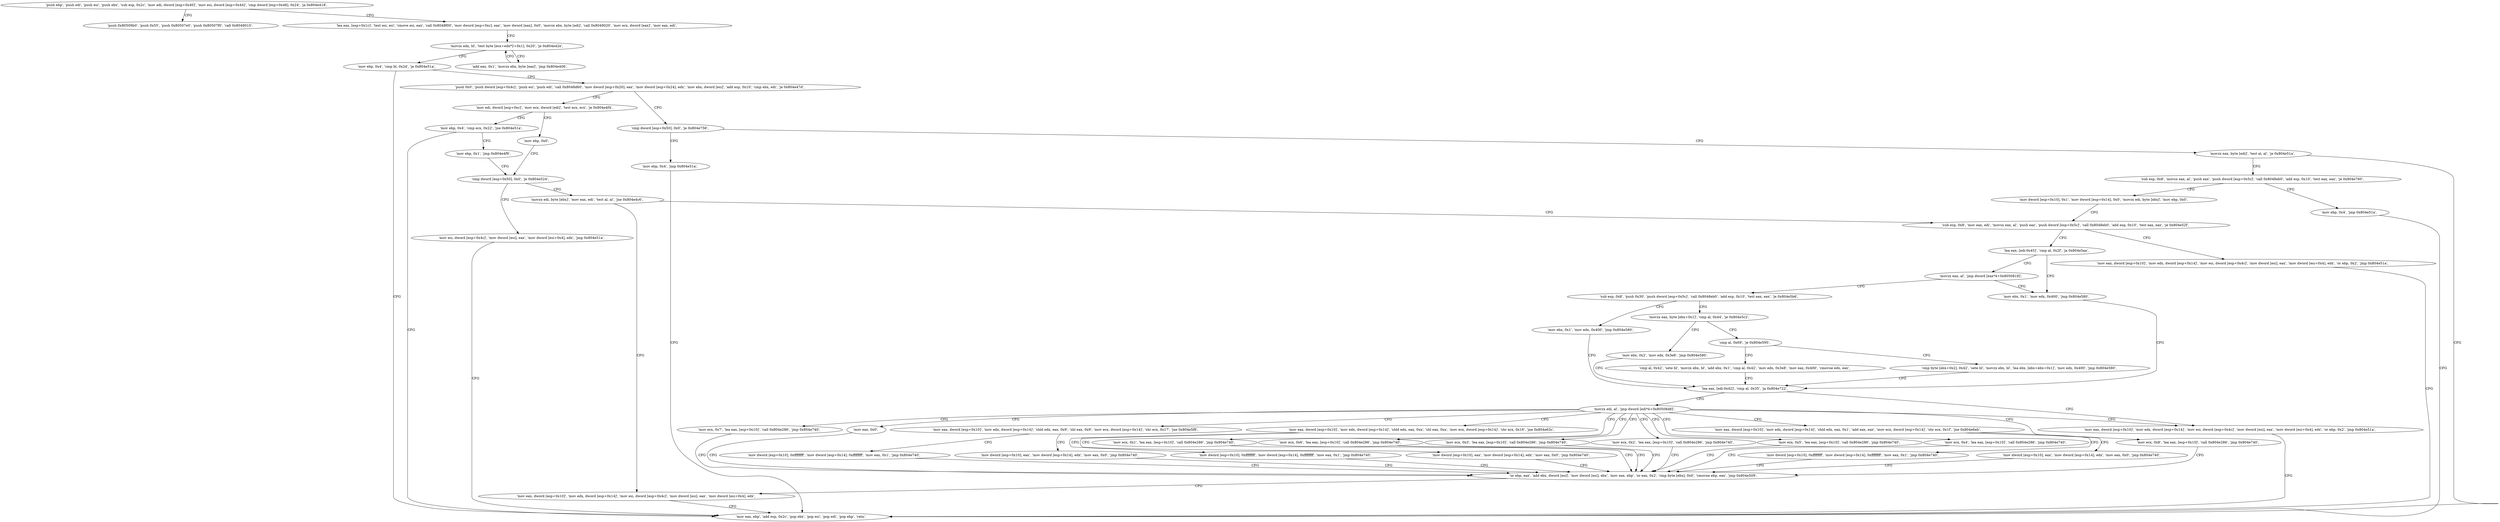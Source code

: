 digraph "func" {
"134538188" [label = "'push ebp', 'push edi', 'push esi', 'push ebx', 'sub esp, 0x2c', 'mov edi, dword [esp+0x40]', 'mov esi, dword [esp+0x44]', 'cmp dword [esp+0x48], 0x24', 'ja 0x804e418', " ]
"134538264" [label = "'push 0x80509b0', 'push 0x55', 'push 0x80507e0', 'push 0x80507f0', 'call 0x8049010', " ]
"134538210" [label = "'lea eax, [esp+0x1c]', 'test esi, esi', 'cmove esi, eax', 'call 0x8048f00', 'mov dword [esp+0xc], eax', 'mov dword [eax], 0x0', 'movzx ebx, byte [edi]', 'call 0x8049020', 'mov ecx, dword [eax]', 'mov eax, edi', " ]
"134538246" [label = "'movzx edx, bl', 'test byte [ecx+edx*2+0x1], 0x20', 'je 0x804e42e', " ]
"134538286" [label = "'mov ebp, 0x4', 'cmp bl, 0x2d', 'je 0x804e51a', " ]
"134538522" [label = "'mov eax, ebp', 'add esp, 0x2c', 'pop ebx', 'pop esi', 'pop edi', 'pop ebp', 'retn', " ]
"134538300" [label = "'push 0x0', 'push dword [esp+0x4c]', 'push esi', 'push edi', 'call 0x8048d60', 'mov dword [esp+0x20], eax', 'mov dword [esp+0x24], edx', 'mov ebx, dword [esi]', 'add esp, 0x10', 'cmp ebx, edi', 'je 0x804e47d', " ]
"134538256" [label = "'add eax, 0x1', 'movzx ebx, byte [eax]', 'jmp 0x804e406', " ]
"134538365" [label = "'cmp dword [esp+0x50], 0x0', 'je 0x804e756', " ]
"134538330" [label = "'mov edi, dword [esp+0xc]', 'mov ecx, dword [edi]', 'test ecx, ecx', 'je 0x804e4f4', " ]
"134539094" [label = "'mov ebp, 0x4', 'jmp 0x804e51a', " ]
"134538376" [label = "'movzx eax, byte [edi]', 'test al, al', 'je 0x804e51a', " ]
"134538484" [label = "'mov ebp, 0x0', " ]
"134538344" [label = "'mov ebp, 0x4', 'cmp ecx, 0x22', 'jne 0x804e51a', " ]
"134538387" [label = "'sub esp, 0x8', 'movsx eax, al', 'push eax', 'push dword [esp+0x5c]', 'call 0x8048eb0', 'add esp, 0x10', 'test eax, eax', 'je 0x804e760', " ]
"134538489" [label = "'cmp dword [esp+0x50], 0x0', 'je 0x804e524', " ]
"134538358" [label = "'mov ebp, 0x1', 'jmp 0x804e4f9', " ]
"134539104" [label = "'mov ebp, 0x4', 'jmp 0x804e51a', " ]
"134538414" [label = "'mov dword [esp+0x10], 0x1', 'mov dword [esp+0x14], 0x0', 'movzx edi, byte [ebx]', 'mov ebp, 0x0', " ]
"134538532" [label = "'mov esi, dword [esp+0x4c]', 'mov dword [esi], eax', 'mov dword [esi+0x4], edx', 'jmp 0x804e51a', " ]
"134538496" [label = "'movzx edi, byte [ebx]', 'mov eax, edi', 'test al, al', 'jne 0x804e4c6', " ]
"134538438" [label = "'sub esp, 0x8', 'mov eax, edi', 'movsx eax, al', 'push eax', 'push dword [esp+0x5c]', 'call 0x8048eb0', 'add esp, 0x10', 'test eax, eax', 'je 0x804e52f', " ]
"134538505" [label = "'mov eax, dword [esp+0x10]', 'mov edx, dword [esp+0x14]', 'mov esi, dword [esp+0x4c]', 'mov dword [esi], eax', 'mov dword [esi+0x4], edx', " ]
"134538543" [label = "'mov eax, dword [esp+0x10]', 'mov edx, dword [esp+0x14]', 'mov esi, dword [esp+0x4c]', 'mov dword [esi], eax', 'mov dword [esi+0x4], edx', 'or ebp, 0x2', 'jmp 0x804e51a', " ]
"134538463" [label = "'lea eax, [edi-0x45]', 'cmp al, 0x2f', 'ja 0x804e5aa', " ]
"134538666" [label = "'mov ebx, 0x1', 'mov edx, 0x400', 'jmp 0x804e580', " ]
"134538474" [label = "'movzx eax, al', 'jmp dword [eax*4+0x8050818]', " ]
"134538624" [label = "'lea eax, [edi-0x42]', 'cmp al, 0x35', 'ja 0x804e722', " ]
"134538565" [label = "'sub esp, 0x8', 'push 0x30', 'push dword [esp+0x5c]', 'call 0x8048eb0', 'add esp, 0x10', 'test eax, eax', 'je 0x804e5b6', " ]
"134539042" [label = "'mov eax, dword [esp+0x10]', 'mov edx, dword [esp+0x14]', 'mov esi, dword [esp+0x4c]', 'mov dword [esi], eax', 'mov dword [esi+0x4], edx', 'or ebp, 0x2', 'jmp 0x804e51a', " ]
"134538635" [label = "'movzx edi, al', 'jmp dword [edi*4+0x80508d8]', " ]
"134538678" [label = "'mov ebx, 0x1', 'mov edx, 0x400', 'jmp 0x804e580', " ]
"134538586" [label = "'movzx eax, byte [ebx+0x1]', 'cmp al, 0x44', 'je 0x804e5c2', " ]
"134538702" [label = "'mov eax, dword [esp+0x10]', 'mov edx, dword [esp+0x14]', 'shld edx, eax, 0x9', 'shl eax, 0x9', 'mov ecx, dword [esp+0x14]', 'shr ecx, 0x17', 'jne 0x804e5f8', " ]
"134538770" [label = "'mov eax, dword [esp+0x10]', 'mov edx, dword [esp+0x14]', 'shld edx, eax, 0xa', 'shl eax, 0xa', 'mov ecx, dword [esp+0x14]', 'shr ecx, 0x16', 'jne 0x804e63c', " ]
"134538838" [label = "'mov ecx, 0x6', 'lea eax, [esp+0x10]', 'call 0x804e286', 'jmp 0x804e740', " ]
"134538857" [label = "'mov ecx, 0x3', 'lea eax, [esp+0x10]', 'call 0x804e286', 'jmp 0x804e740', " ]
"134538876" [label = "'mov ecx, 0x1', 'lea eax, [esp+0x10]', 'call 0x804e286', 'jmp 0x804e740', " ]
"134538895" [label = "'mov ecx, 0x2', 'lea eax, [esp+0x10]', 'call 0x804e286', 'jmp 0x804e740', " ]
"134538914" [label = "'mov ecx, 0x5', 'lea eax, [esp+0x10]', 'call 0x804e286', 'jmp 0x804e740', " ]
"134538933" [label = "'mov ecx, 0x4', 'lea eax, [esp+0x10]', 'call 0x804e286', 'jmp 0x804e740', " ]
"134538949" [label = "'mov eax, dword [esp+0x10]', 'mov edx, dword [esp+0x14]', 'shld edx, eax, 0x1', 'add eax, eax', 'mov ecx, dword [esp+0x14]', 'shr ecx, 0x1f', 'jne 0x804e6eb', " ]
"134539010" [label = "'mov ecx, 0x8', 'lea eax, [esp+0x10]', 'call 0x804e286', 'jmp 0x804e740', " ]
"134539026" [label = "'mov ecx, 0x7', 'lea eax, [esp+0x10]', 'call 0x804e286', 'jmp 0x804e740', " ]
"134539067" [label = "'mov eax, 0x0', " ]
"134538690" [label = "'mov ebx, 0x2', 'mov edx, 0x3e8', 'jmp 0x804e580', " ]
"134538594" [label = "'cmp al, 0x69', 'je 0x804e595', " ]
"134538744" [label = "'mov dword [esp+0x10], 0xffffffff', 'mov dword [esp+0x14], 0xffffffff', 'mov eax, 0x1', 'jmp 0x804e740', " ]
"134538726" [label = "'mov dword [esp+0x10], eax', 'mov dword [esp+0x14], edx', 'mov eax, 0x0', 'jmp 0x804e740', " ]
"134538812" [label = "'mov dword [esp+0x10], 0xffffffff', 'mov dword [esp+0x14], 0xffffffff', 'mov eax, 0x1', 'jmp 0x804e740', " ]
"134538794" [label = "'mov dword [esp+0x10], eax', 'mov dword [esp+0x14], edx', 'mov eax, 0x0', 'jmp 0x804e740', " ]
"134539072" [label = "'or ebp, eax', 'add ebx, dword [esi]', 'mov dword [esi], ebx', 'mov eax, ebp', 'or eax, 0x2', 'cmp byte [ebx], 0x0', 'cmovne ebp, eax', 'jmp 0x804e509', " ]
"134538987" [label = "'mov dword [esp+0x10], 0xffffffff', 'mov dword [esp+0x14], 0xffffffff', 'mov eax, 0x1', 'jmp 0x804e740', " ]
"134538972" [label = "'mov dword [esp+0x10], eax', 'mov dword [esp+0x14], edx', 'mov eax, 0x0', 'jmp 0x804e740', " ]
"134538645" [label = "'cmp byte [ebx+0x2], 0x42', 'sete bl', 'movzx ebx, bl', 'lea ebx, [ebx+ebx+0x1]', 'mov edx, 0x400', 'jmp 0x804e580', " ]
"134538598" [label = "'cmp al, 0x42', 'sete bl', 'movzx ebx, bl', 'add ebx, 0x1', 'cmp al, 0x42', 'mov edx, 0x3e8', 'mov eax, 0x400', 'cmovne edx, eax', " ]
"134538188" -> "134538264" [ label = "CFG" ]
"134538188" -> "134538210" [ label = "CFG" ]
"134538210" -> "134538246" [ label = "CFG" ]
"134538246" -> "134538286" [ label = "CFG" ]
"134538246" -> "134538256" [ label = "CFG" ]
"134538286" -> "134538522" [ label = "CFG" ]
"134538286" -> "134538300" [ label = "CFG" ]
"134538300" -> "134538365" [ label = "CFG" ]
"134538300" -> "134538330" [ label = "CFG" ]
"134538256" -> "134538246" [ label = "CFG" ]
"134538365" -> "134539094" [ label = "CFG" ]
"134538365" -> "134538376" [ label = "CFG" ]
"134538330" -> "134538484" [ label = "CFG" ]
"134538330" -> "134538344" [ label = "CFG" ]
"134539094" -> "134538522" [ label = "CFG" ]
"134538376" -> "134538522" [ label = "CFG" ]
"134538376" -> "134538387" [ label = "CFG" ]
"134538484" -> "134538489" [ label = "CFG" ]
"134538344" -> "134538522" [ label = "CFG" ]
"134538344" -> "134538358" [ label = "CFG" ]
"134538387" -> "134539104" [ label = "CFG" ]
"134538387" -> "134538414" [ label = "CFG" ]
"134538489" -> "134538532" [ label = "CFG" ]
"134538489" -> "134538496" [ label = "CFG" ]
"134538358" -> "134538489" [ label = "CFG" ]
"134539104" -> "134538522" [ label = "CFG" ]
"134538414" -> "134538438" [ label = "CFG" ]
"134538532" -> "134538522" [ label = "CFG" ]
"134538496" -> "134538438" [ label = "CFG" ]
"134538496" -> "134538505" [ label = "CFG" ]
"134538438" -> "134538543" [ label = "CFG" ]
"134538438" -> "134538463" [ label = "CFG" ]
"134538505" -> "134538522" [ label = "CFG" ]
"134538543" -> "134538522" [ label = "CFG" ]
"134538463" -> "134538666" [ label = "CFG" ]
"134538463" -> "134538474" [ label = "CFG" ]
"134538666" -> "134538624" [ label = "CFG" ]
"134538474" -> "134538565" [ label = "CFG" ]
"134538474" -> "134538666" [ label = "CFG" ]
"134538624" -> "134539042" [ label = "CFG" ]
"134538624" -> "134538635" [ label = "CFG" ]
"134538565" -> "134538678" [ label = "CFG" ]
"134538565" -> "134538586" [ label = "CFG" ]
"134539042" -> "134538522" [ label = "CFG" ]
"134538635" -> "134538702" [ label = "CFG" ]
"134538635" -> "134538770" [ label = "CFG" ]
"134538635" -> "134538838" [ label = "CFG" ]
"134538635" -> "134538857" [ label = "CFG" ]
"134538635" -> "134538876" [ label = "CFG" ]
"134538635" -> "134538895" [ label = "CFG" ]
"134538635" -> "134538914" [ label = "CFG" ]
"134538635" -> "134538933" [ label = "CFG" ]
"134538635" -> "134538949" [ label = "CFG" ]
"134538635" -> "134539010" [ label = "CFG" ]
"134538635" -> "134539026" [ label = "CFG" ]
"134538635" -> "134539042" [ label = "CFG" ]
"134538635" -> "134539067" [ label = "CFG" ]
"134538678" -> "134538624" [ label = "CFG" ]
"134538586" -> "134538690" [ label = "CFG" ]
"134538586" -> "134538594" [ label = "CFG" ]
"134538702" -> "134538744" [ label = "CFG" ]
"134538702" -> "134538726" [ label = "CFG" ]
"134538770" -> "134538812" [ label = "CFG" ]
"134538770" -> "134538794" [ label = "CFG" ]
"134538838" -> "134539072" [ label = "CFG" ]
"134538857" -> "134539072" [ label = "CFG" ]
"134538876" -> "134539072" [ label = "CFG" ]
"134538895" -> "134539072" [ label = "CFG" ]
"134538914" -> "134539072" [ label = "CFG" ]
"134538933" -> "134539072" [ label = "CFG" ]
"134538949" -> "134538987" [ label = "CFG" ]
"134538949" -> "134538972" [ label = "CFG" ]
"134539010" -> "134539072" [ label = "CFG" ]
"134539026" -> "134539072" [ label = "CFG" ]
"134539067" -> "134539072" [ label = "CFG" ]
"134538690" -> "134538624" [ label = "CFG" ]
"134538594" -> "134538645" [ label = "CFG" ]
"134538594" -> "134538598" [ label = "CFG" ]
"134538744" -> "134539072" [ label = "CFG" ]
"134538726" -> "134539072" [ label = "CFG" ]
"134538812" -> "134539072" [ label = "CFG" ]
"134538794" -> "134539072" [ label = "CFG" ]
"134539072" -> "134538505" [ label = "CFG" ]
"134538987" -> "134539072" [ label = "CFG" ]
"134538972" -> "134539072" [ label = "CFG" ]
"134538645" -> "134538624" [ label = "CFG" ]
"134538598" -> "134538624" [ label = "CFG" ]
}
